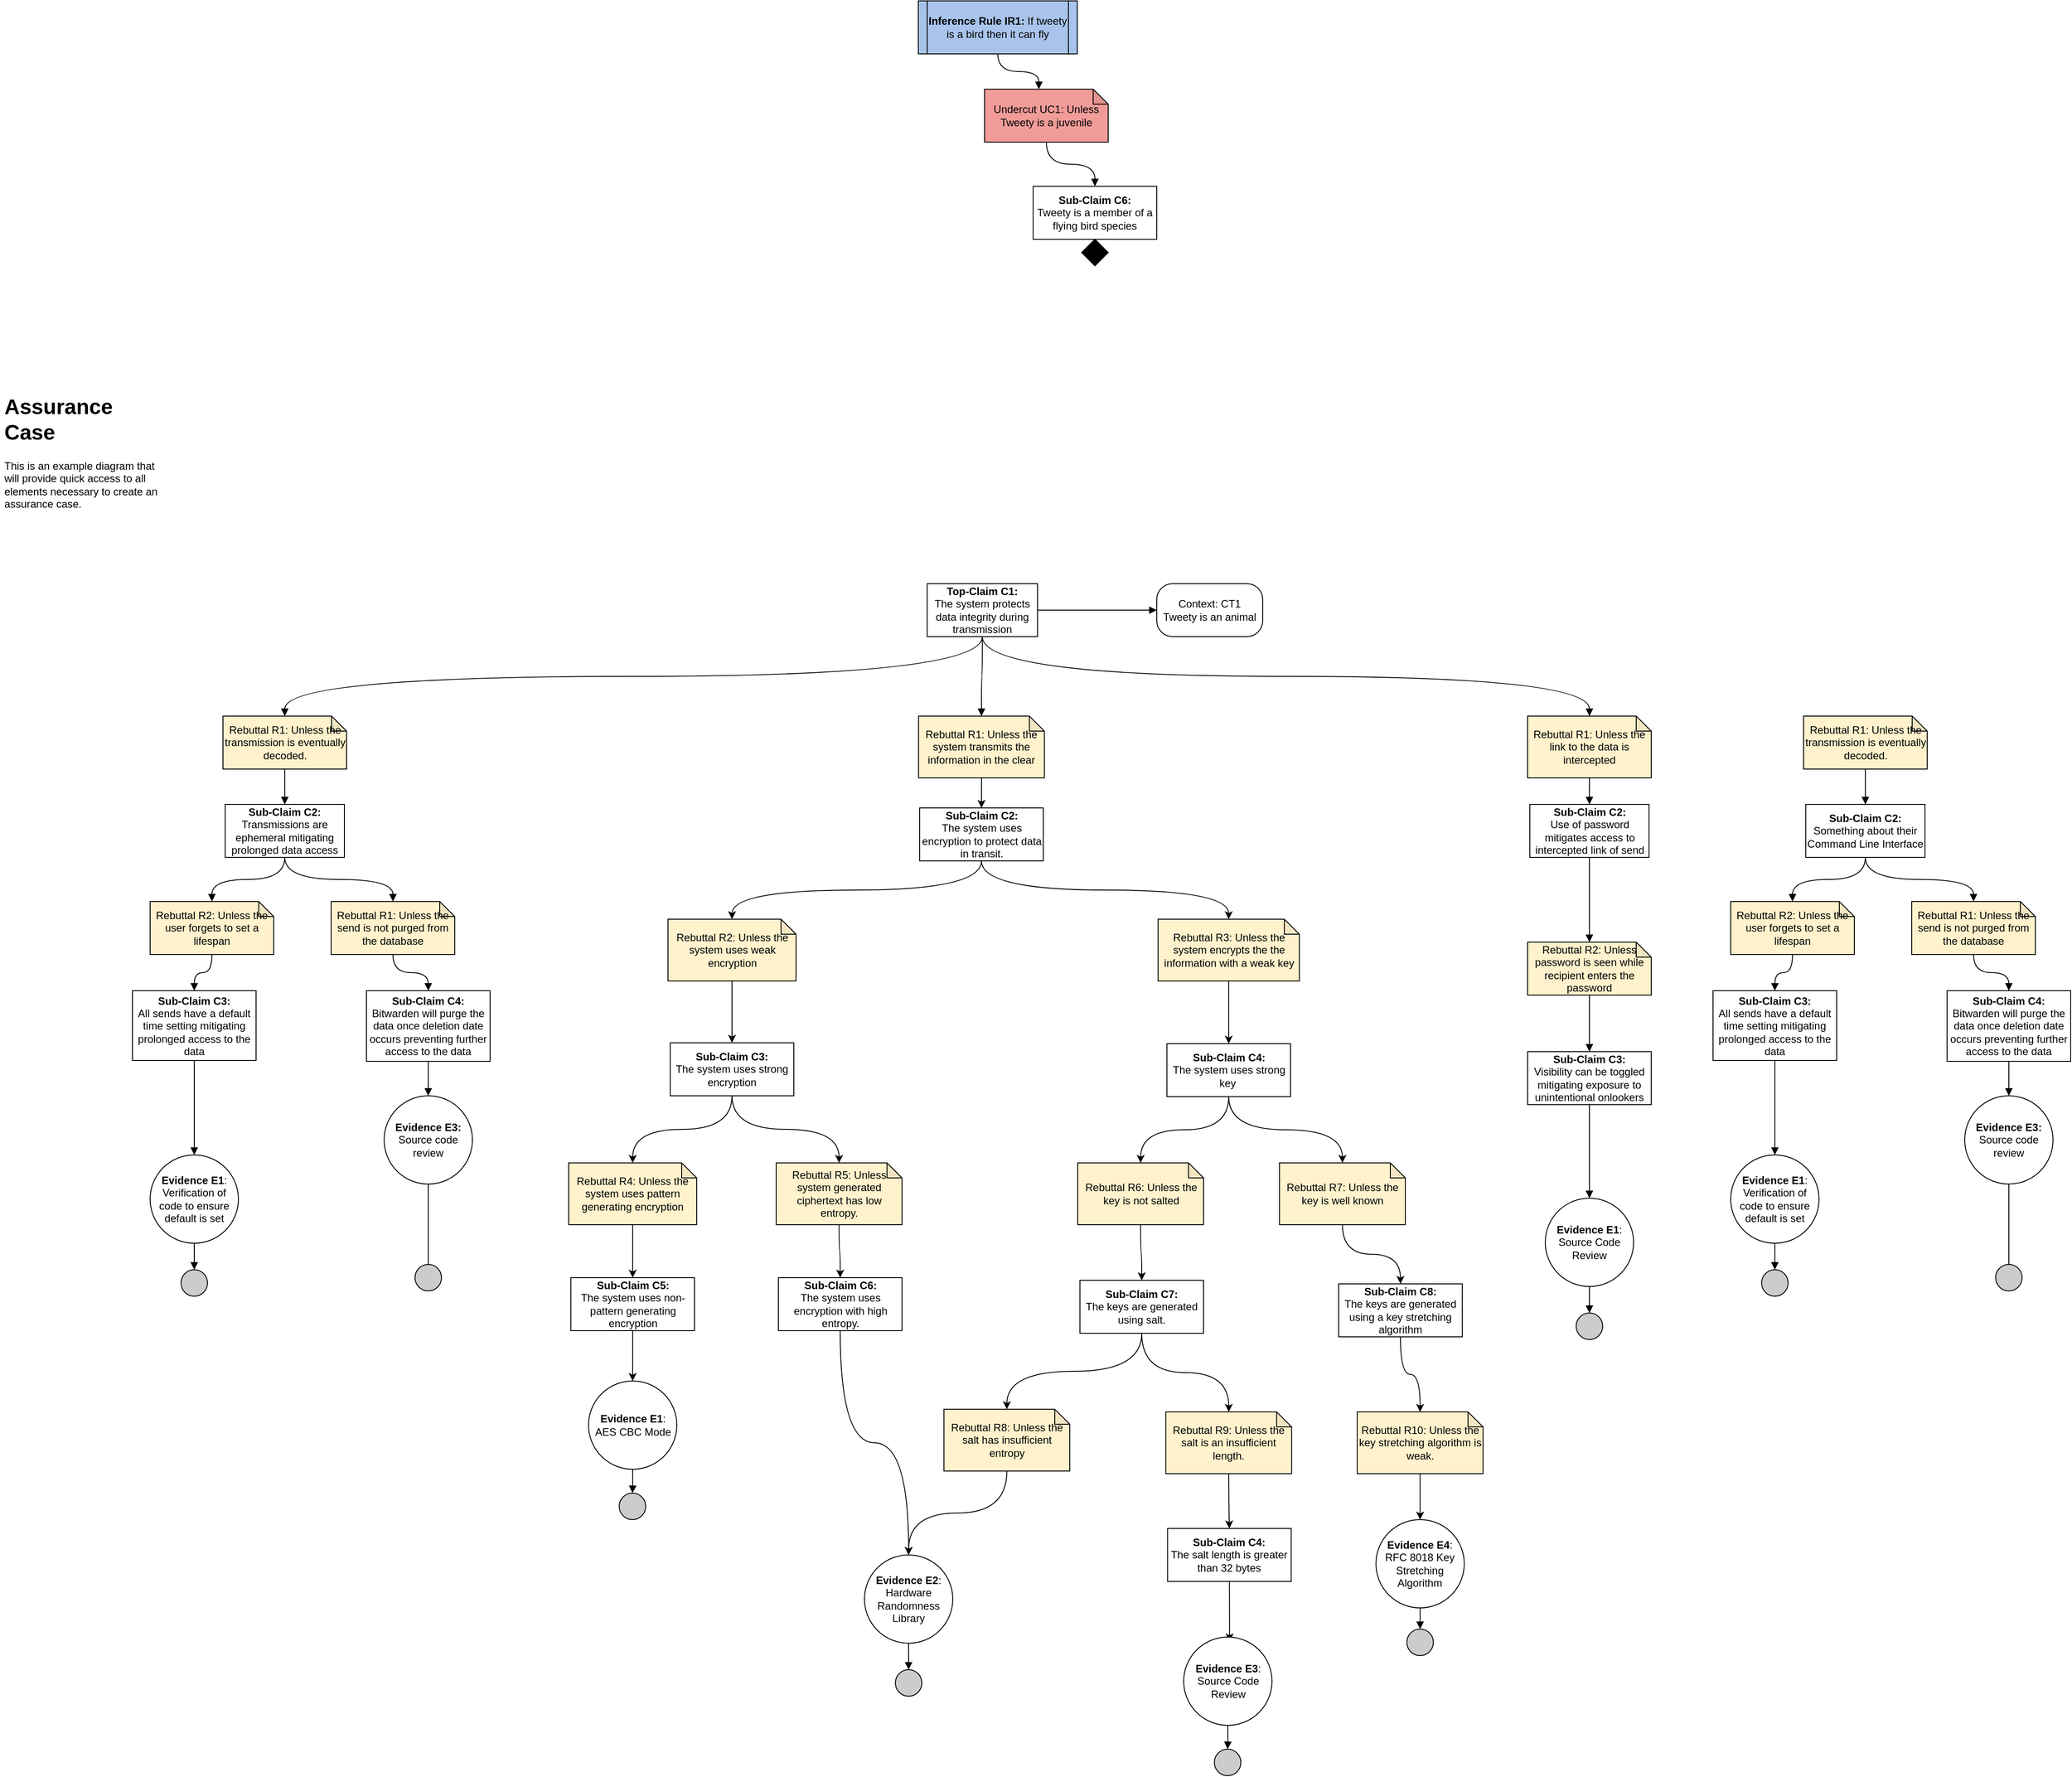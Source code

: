 <mxfile version="15.3.5" type="device"><diagram id="2RAkf9iS2bYrb-5zrusB" name="Page-1"><mxGraphModel dx="2031" dy="2189" grid="1" gridSize="10" guides="1" tooltips="1" connect="1" arrows="1" fold="1" page="1" pageScale="1" pageWidth="850" pageHeight="1100" math="0" shadow="0"><root><mxCell id="0"/><mxCell id="1" parent="0"/><mxCell id="EpLoNu7SxfJ4iQwhgqlz-1" value="&lt;h1&gt;Assurance Case&lt;/h1&gt;&lt;p&gt;This is an example diagram that will provide quick access to all elements necessary to create an assurance case.&lt;/p&gt;" style="text;html=1;strokeColor=none;fillColor=none;spacing=5;spacingTop=-20;whiteSpace=wrap;overflow=hidden;rounded=0;" parent="1" vertex="1"><mxGeometry x="20" y="-160" width="190" height="150" as="geometry"/></mxCell><mxCell id="EpLoNu7SxfJ4iQwhgqlz-4" style="edgeStyle=orthogonalEdgeStyle;rounded=0;orthogonalLoop=1;jettySize=auto;html=1;exitX=1;exitY=0.5;exitDx=0;exitDy=0;entryX=0;entryY=0.5;entryDx=0;entryDy=0;endArrow=block;endFill=1;" parent="1" source="EpLoNu7SxfJ4iQwhgqlz-2" target="EpLoNu7SxfJ4iQwhgqlz-3" edge="1"><mxGeometry relative="1" as="geometry"/></mxCell><mxCell id="EpLoNu7SxfJ4iQwhgqlz-6" value="" style="edgeStyle=orthogonalEdgeStyle;rounded=0;orthogonalLoop=1;jettySize=auto;html=1;endArrow=block;endFill=1;curved=1;entryX=0.5;entryY=0;entryDx=0;entryDy=0;entryPerimeter=0;" parent="1" source="EpLoNu7SxfJ4iQwhgqlz-2" target="cIFYcqentZwQc5G4WL5k-61" edge="1"><mxGeometry relative="1" as="geometry"><mxPoint x="1132.5" y="200" as="targetPoint"/></mxGeometry></mxCell><mxCell id="EpLoNu7SxfJ4iQwhgqlz-2" value="&lt;b&gt;Top-Claim C1:&lt;br&gt;&lt;/b&gt;The system protects data integrity during transmission" style="rounded=0;whiteSpace=wrap;html=1;" parent="1" vertex="1"><mxGeometry x="1070" y="60" width="125" height="60" as="geometry"/></mxCell><mxCell id="EpLoNu7SxfJ4iQwhgqlz-3" value="Context: CT1&lt;br&gt;Tweety is an animal" style="rounded=1;whiteSpace=wrap;html=1;arcSize=30;" parent="1" vertex="1"><mxGeometry x="1330" y="60" width="120" height="60" as="geometry"/></mxCell><mxCell id="EpLoNu7SxfJ4iQwhgqlz-39" style="edgeStyle=orthogonalEdgeStyle;curved=1;rounded=0;orthogonalLoop=1;jettySize=auto;html=1;entryX=0;entryY=0;entryDx=61.5;entryDy=0;entryPerimeter=0;endArrow=block;endFill=1;" parent="1" source="EpLoNu7SxfJ4iQwhgqlz-36" target="EpLoNu7SxfJ4iQwhgqlz-38" edge="1"><mxGeometry relative="1" as="geometry"/></mxCell><mxCell id="EpLoNu7SxfJ4iQwhgqlz-36" value="&lt;b&gt;Inference Rule IR1:&lt;/b&gt; If tweety is a bird then it can fly" style="shape=process;whiteSpace=wrap;html=1;backgroundOutline=1;fillColor=#A9C4EB;size=0.056;" parent="1" vertex="1"><mxGeometry x="1060" y="-600" width="180" height="60" as="geometry"/></mxCell><mxCell id="EpLoNu7SxfJ4iQwhgqlz-41" style="edgeStyle=orthogonalEdgeStyle;curved=1;rounded=0;orthogonalLoop=1;jettySize=auto;html=1;endArrow=block;endFill=1;" parent="1" source="EpLoNu7SxfJ4iQwhgqlz-38" target="EpLoNu7SxfJ4iQwhgqlz-40" edge="1"><mxGeometry relative="1" as="geometry"/></mxCell><mxCell id="EpLoNu7SxfJ4iQwhgqlz-38" value="Undercut UC1: Unless Tweety is a juvenile" style="shape=note;whiteSpace=wrap;html=1;backgroundOutline=1;darkOpacity=0.05;size=17;fillColor=#F19C99;" parent="1" vertex="1"><mxGeometry x="1135" y="-500" width="140" height="60" as="geometry"/></mxCell><mxCell id="EpLoNu7SxfJ4iQwhgqlz-40" value="&lt;b&gt;Sub-Claim C6:&lt;br&gt;&lt;/b&gt;Tweety is a member of a flying bird species" style="rounded=0;whiteSpace=wrap;html=1;" parent="1" vertex="1"><mxGeometry x="1190" y="-390" width="140" height="60" as="geometry"/></mxCell><mxCell id="EpLoNu7SxfJ4iQwhgqlz-42" value="" style="rhombus;whiteSpace=wrap;html=1;fillColor=#000000;" parent="1" vertex="1"><mxGeometry x="1245" y="-330" width="30" height="30" as="geometry"/></mxCell><mxCell id="cIFYcqentZwQc5G4WL5k-1" style="edgeStyle=orthogonalEdgeStyle;curved=1;rounded=0;orthogonalLoop=1;jettySize=auto;html=1;endArrow=block;endFill=1;" edge="1" parent="1" source="cIFYcqentZwQc5G4WL5k-2" target="cIFYcqentZwQc5G4WL5k-5"><mxGeometry relative="1" as="geometry"/></mxCell><mxCell id="cIFYcqentZwQc5G4WL5k-2" value="Rebuttal R1: Unless the transmission is eventually decoded." style="shape=note;whiteSpace=wrap;html=1;backgroundOutline=1;darkOpacity=0.05;size=17;fillColor=#FFF2CC;" vertex="1" parent="1"><mxGeometry x="272.5" y="210" width="140" height="60" as="geometry"/></mxCell><mxCell id="cIFYcqentZwQc5G4WL5k-3" style="edgeStyle=orthogonalEdgeStyle;curved=1;rounded=0;orthogonalLoop=1;jettySize=auto;html=1;exitX=0.5;exitY=1;exitDx=0;exitDy=0;entryX=0.5;entryY=0;entryDx=0;entryDy=0;entryPerimeter=0;endArrow=block;endFill=1;" edge="1" parent="1" source="cIFYcqentZwQc5G4WL5k-5" target="cIFYcqentZwQc5G4WL5k-7"><mxGeometry relative="1" as="geometry"/></mxCell><mxCell id="cIFYcqentZwQc5G4WL5k-4" style="edgeStyle=orthogonalEdgeStyle;curved=1;rounded=0;orthogonalLoop=1;jettySize=auto;html=1;exitX=0.5;exitY=1;exitDx=0;exitDy=0;entryX=0.5;entryY=0;entryDx=0;entryDy=0;entryPerimeter=0;endArrow=block;endFill=1;" edge="1" parent="1" source="cIFYcqentZwQc5G4WL5k-5" target="cIFYcqentZwQc5G4WL5k-9"><mxGeometry relative="1" as="geometry"/></mxCell><mxCell id="cIFYcqentZwQc5G4WL5k-5" value="&lt;b&gt;Sub-Claim C2:&lt;br&gt;&lt;/b&gt;Transmissions are ephemeral mitigating prolonged data access" style="rounded=0;whiteSpace=wrap;html=1;" vertex="1" parent="1"><mxGeometry x="275" y="310" width="135" height="60" as="geometry"/></mxCell><mxCell id="cIFYcqentZwQc5G4WL5k-6" style="edgeStyle=orthogonalEdgeStyle;curved=1;rounded=0;orthogonalLoop=1;jettySize=auto;html=1;exitX=0.5;exitY=1;exitDx=0;exitDy=0;exitPerimeter=0;entryX=0.5;entryY=0;entryDx=0;entryDy=0;endArrow=block;endFill=1;" edge="1" parent="1" source="cIFYcqentZwQc5G4WL5k-7" target="cIFYcqentZwQc5G4WL5k-12"><mxGeometry relative="1" as="geometry"/></mxCell><mxCell id="cIFYcqentZwQc5G4WL5k-7" value="Rebuttal R2: Unless the user forgets to set a lifespan" style="shape=note;whiteSpace=wrap;html=1;backgroundOutline=1;darkOpacity=0.05;size=17;fillColor=#FFF2CC;" vertex="1" parent="1"><mxGeometry x="190" y="420" width="140" height="60" as="geometry"/></mxCell><mxCell id="cIFYcqentZwQc5G4WL5k-8" style="edgeStyle=orthogonalEdgeStyle;curved=1;rounded=0;orthogonalLoop=1;jettySize=auto;html=1;endArrow=block;endFill=1;" edge="1" parent="1" source="cIFYcqentZwQc5G4WL5k-9" target="cIFYcqentZwQc5G4WL5k-14"><mxGeometry relative="1" as="geometry"/></mxCell><mxCell id="cIFYcqentZwQc5G4WL5k-9" value="Rebuttal R1: Unless the send is not purged from the database" style="shape=note;whiteSpace=wrap;html=1;backgroundOutline=1;darkOpacity=0.05;size=17;fillColor=#FFF2CC;" vertex="1" parent="1"><mxGeometry x="395" y="420" width="140" height="60" as="geometry"/></mxCell><mxCell id="cIFYcqentZwQc5G4WL5k-10" style="edgeStyle=orthogonalEdgeStyle;curved=1;rounded=0;orthogonalLoop=1;jettySize=auto;html=1;exitX=0.5;exitY=1;exitDx=0;exitDy=0;entryX=0.5;entryY=0;entryDx=0;entryDy=0;endArrow=block;endFill=1;" edge="1" parent="1" source="cIFYcqentZwQc5G4WL5k-12" target="cIFYcqentZwQc5G4WL5k-16"><mxGeometry relative="1" as="geometry"/></mxCell><mxCell id="cIFYcqentZwQc5G4WL5k-12" value="&lt;b&gt;Sub-Claim C3:&lt;br&gt;&lt;/b&gt;All sends have a default time setting mitigating prolonged access to the data" style="rounded=0;whiteSpace=wrap;html=1;" vertex="1" parent="1"><mxGeometry x="170" y="521" width="140" height="79" as="geometry"/></mxCell><mxCell id="cIFYcqentZwQc5G4WL5k-13" style="edgeStyle=orthogonalEdgeStyle;curved=1;rounded=0;orthogonalLoop=1;jettySize=auto;html=1;entryX=0.5;entryY=0;entryDx=0;entryDy=0;endArrow=block;endFill=1;" edge="1" parent="1" source="cIFYcqentZwQc5G4WL5k-14" target="cIFYcqentZwQc5G4WL5k-22"><mxGeometry relative="1" as="geometry"/></mxCell><mxCell id="cIFYcqentZwQc5G4WL5k-14" value="&lt;b&gt;Sub-Claim C4:&lt;br&gt;&lt;/b&gt;Bitwarden will purge the data once deletion date occurs preventing further access to the data" style="rounded=0;whiteSpace=wrap;html=1;" vertex="1" parent="1"><mxGeometry x="435" y="521" width="140" height="80" as="geometry"/></mxCell><mxCell id="cIFYcqentZwQc5G4WL5k-15" style="edgeStyle=orthogonalEdgeStyle;curved=1;rounded=0;orthogonalLoop=1;jettySize=auto;html=1;entryX=0.5;entryY=0;entryDx=0;entryDy=0;endArrow=block;endFill=1;" edge="1" parent="1" source="cIFYcqentZwQc5G4WL5k-16" target="cIFYcqentZwQc5G4WL5k-19"><mxGeometry relative="1" as="geometry"/></mxCell><mxCell id="cIFYcqentZwQc5G4WL5k-16" value="&lt;b&gt;Evidence E1&lt;/b&gt;:&lt;br&gt;Verification of code to ensure default is set" style="ellipse;whiteSpace=wrap;html=1;aspect=fixed;fillColor=#ffffff;rounded=0;" vertex="1" parent="1"><mxGeometry x="190" y="707" width="100" height="100" as="geometry"/></mxCell><mxCell id="cIFYcqentZwQc5G4WL5k-19" value="" style="ellipse;whiteSpace=wrap;html=1;aspect=fixed;fillColor=#CCCCCC;" vertex="1" parent="1"><mxGeometry x="225" y="837" width="30" height="30" as="geometry"/></mxCell><mxCell id="cIFYcqentZwQc5G4WL5k-21" style="edgeStyle=orthogonalEdgeStyle;curved=1;rounded=0;orthogonalLoop=1;jettySize=auto;html=1;endArrow=block;endFill=1;" edge="1" parent="1" source="cIFYcqentZwQc5G4WL5k-22"><mxGeometry relative="1" as="geometry"><mxPoint x="505" y="841" as="targetPoint"/></mxGeometry></mxCell><mxCell id="cIFYcqentZwQc5G4WL5k-22" value="&lt;b&gt;Evidence E3:&lt;/b&gt;&lt;br&gt;Source code review" style="ellipse;whiteSpace=wrap;html=1;aspect=fixed;fillColor=#ffffff;rounded=0;" vertex="1" parent="1"><mxGeometry x="455" y="640" width="100" height="100" as="geometry"/></mxCell><mxCell id="cIFYcqentZwQc5G4WL5k-30" style="edgeStyle=orthogonalEdgeStyle;curved=1;rounded=0;orthogonalLoop=1;jettySize=auto;html=1;endArrow=block;endFill=1;" edge="1" parent="1" source="cIFYcqentZwQc5G4WL5k-31" target="cIFYcqentZwQc5G4WL5k-34"><mxGeometry relative="1" as="geometry"/></mxCell><mxCell id="cIFYcqentZwQc5G4WL5k-31" value="Rebuttal R1: Unless the link to the data is intercepted" style="shape=note;whiteSpace=wrap;html=1;backgroundOutline=1;darkOpacity=0.05;size=17;fillColor=#FFF2CC;" vertex="1" parent="1"><mxGeometry x="1750" y="210" width="140" height="70" as="geometry"/></mxCell><mxCell id="cIFYcqentZwQc5G4WL5k-32" style="edgeStyle=orthogonalEdgeStyle;curved=1;rounded=0;orthogonalLoop=1;jettySize=auto;html=1;exitX=0.5;exitY=1;exitDx=0;exitDy=0;entryX=0.5;entryY=0;entryDx=0;entryDy=0;entryPerimeter=0;endArrow=block;endFill=1;" edge="1" parent="1" source="cIFYcqentZwQc5G4WL5k-34" target="cIFYcqentZwQc5G4WL5k-36"><mxGeometry relative="1" as="geometry"/></mxCell><mxCell id="cIFYcqentZwQc5G4WL5k-34" value="&lt;b&gt;Sub-Claim C2:&lt;br&gt;&lt;/b&gt;Use of password mitigates access to intercepted link of send" style="rounded=0;whiteSpace=wrap;html=1;" vertex="1" parent="1"><mxGeometry x="1752.5" y="310" width="135" height="60" as="geometry"/></mxCell><mxCell id="cIFYcqentZwQc5G4WL5k-35" style="edgeStyle=orthogonalEdgeStyle;curved=1;rounded=0;orthogonalLoop=1;jettySize=auto;html=1;exitX=0.5;exitY=1;exitDx=0;exitDy=0;exitPerimeter=0;entryX=0.5;entryY=0;entryDx=0;entryDy=0;endArrow=block;endFill=1;" edge="1" parent="1" source="cIFYcqentZwQc5G4WL5k-36" target="cIFYcqentZwQc5G4WL5k-41"><mxGeometry relative="1" as="geometry"/></mxCell><mxCell id="cIFYcqentZwQc5G4WL5k-36" value="Rebuttal R2: Unless password is seen while recipient enters the password" style="shape=note;whiteSpace=wrap;html=1;backgroundOutline=1;darkOpacity=0.05;size=17;fillColor=#FFF2CC;" vertex="1" parent="1"><mxGeometry x="1750" y="466" width="140" height="60" as="geometry"/></mxCell><mxCell id="cIFYcqentZwQc5G4WL5k-39" style="edgeStyle=orthogonalEdgeStyle;curved=1;rounded=0;orthogonalLoop=1;jettySize=auto;html=1;exitX=0.5;exitY=1;exitDx=0;exitDy=0;endArrow=block;endFill=1;entryX=0.5;entryY=0;entryDx=0;entryDy=0;" edge="1" parent="1" source="cIFYcqentZwQc5G4WL5k-41" target="cIFYcqentZwQc5G4WL5k-45"><mxGeometry relative="1" as="geometry"><mxPoint x="1805" y="736" as="targetPoint"/></mxGeometry></mxCell><mxCell id="cIFYcqentZwQc5G4WL5k-41" value="&lt;b&gt;Sub-Claim C3:&lt;br&gt;&lt;/b&gt;Visibility can be toggled mitigating exposure to unintentional onlookers" style="rounded=0;whiteSpace=wrap;html=1;" vertex="1" parent="1"><mxGeometry x="1750" y="590" width="140" height="60" as="geometry"/></mxCell><mxCell id="cIFYcqentZwQc5G4WL5k-44" style="edgeStyle=orthogonalEdgeStyle;curved=1;rounded=0;orthogonalLoop=1;jettySize=auto;html=1;entryX=0.5;entryY=0;entryDx=0;entryDy=0;endArrow=block;endFill=1;" edge="1" parent="1" source="cIFYcqentZwQc5G4WL5k-45" target="cIFYcqentZwQc5G4WL5k-48"><mxGeometry relative="1" as="geometry"/></mxCell><mxCell id="cIFYcqentZwQc5G4WL5k-45" value="&lt;b&gt;Evidence E1&lt;/b&gt;:&lt;br&gt;Source Code Review" style="ellipse;whiteSpace=wrap;html=1;aspect=fixed;fillColor=#ffffff;rounded=0;" vertex="1" parent="1"><mxGeometry x="1770" y="756" width="100" height="100" as="geometry"/></mxCell><mxCell id="cIFYcqentZwQc5G4WL5k-48" value="" style="ellipse;whiteSpace=wrap;html=1;aspect=fixed;fillColor=#CCCCCC;" vertex="1" parent="1"><mxGeometry x="1805" y="886" width="30" height="30" as="geometry"/></mxCell><mxCell id="cIFYcqentZwQc5G4WL5k-60" style="edgeStyle=orthogonalEdgeStyle;curved=1;rounded=0;orthogonalLoop=1;jettySize=auto;html=1;" edge="1" parent="1" source="cIFYcqentZwQc5G4WL5k-61" target="cIFYcqentZwQc5G4WL5k-71"><mxGeometry relative="1" as="geometry"/></mxCell><mxCell id="cIFYcqentZwQc5G4WL5k-61" value="Rebuttal R1: Unless the system transmits the information in the clear" style="shape=note;whiteSpace=wrap;html=1;backgroundOutline=1;darkOpacity=0.05;size=17;fillColor=#FFF2CC;" vertex="1" parent="1"><mxGeometry x="1060.25" y="210" width="142.5" height="70" as="geometry"/></mxCell><mxCell id="cIFYcqentZwQc5G4WL5k-62" style="edgeStyle=orthogonalEdgeStyle;curved=1;rounded=0;orthogonalLoop=1;jettySize=auto;html=1;" edge="1" parent="1" source="cIFYcqentZwQc5G4WL5k-64" target="cIFYcqentZwQc5G4WL5k-84"><mxGeometry relative="1" as="geometry"/></mxCell><mxCell id="cIFYcqentZwQc5G4WL5k-63" style="edgeStyle=orthogonalEdgeStyle;curved=1;rounded=0;orthogonalLoop=1;jettySize=auto;html=1;entryX=0.5;entryY=0;entryDx=0;entryDy=0;entryPerimeter=0;" edge="1" parent="1" source="cIFYcqentZwQc5G4WL5k-64" target="cIFYcqentZwQc5G4WL5k-86"><mxGeometry relative="1" as="geometry"/></mxCell><mxCell id="cIFYcqentZwQc5G4WL5k-64" value="&lt;b&gt;Sub-Claim C4:&lt;br&gt;&lt;/b&gt;The system uses strong key&amp;nbsp;" style="rounded=0;whiteSpace=wrap;html=1;" vertex="1" parent="1"><mxGeometry x="1341.5" y="581" width="140" height="60" as="geometry"/></mxCell><mxCell id="cIFYcqentZwQc5G4WL5k-65" style="edgeStyle=orthogonalEdgeStyle;curved=1;rounded=0;orthogonalLoop=1;jettySize=auto;html=1;" edge="1" parent="1" source="cIFYcqentZwQc5G4WL5k-66" target="cIFYcqentZwQc5G4WL5k-68"><mxGeometry relative="1" as="geometry"/></mxCell><mxCell id="cIFYcqentZwQc5G4WL5k-66" value="Rebuttal R5: Unless system generated ciphertext has low entropy." style="shape=note;whiteSpace=wrap;html=1;backgroundOutline=1;darkOpacity=0.05;size=17;fillColor=#FFF2CC;" vertex="1" parent="1"><mxGeometry x="899" y="716" width="142.5" height="70" as="geometry"/></mxCell><mxCell id="cIFYcqentZwQc5G4WL5k-67" style="edgeStyle=orthogonalEdgeStyle;curved=1;rounded=0;orthogonalLoop=1;jettySize=auto;html=1;" edge="1" parent="1" source="cIFYcqentZwQc5G4WL5k-68" target="cIFYcqentZwQc5G4WL5k-101"><mxGeometry relative="1" as="geometry"/></mxCell><mxCell id="cIFYcqentZwQc5G4WL5k-68" value="&lt;b&gt;Sub-Claim C6:&lt;br&gt;&lt;/b&gt;The system uses encryption with high entropy." style="rounded=0;whiteSpace=wrap;html=1;" vertex="1" parent="1"><mxGeometry x="901.5" y="846" width="140" height="60" as="geometry"/></mxCell><mxCell id="cIFYcqentZwQc5G4WL5k-69" style="edgeStyle=orthogonalEdgeStyle;curved=1;rounded=0;orthogonalLoop=1;jettySize=auto;html=1;entryX=0.5;entryY=0;entryDx=0;entryDy=0;entryPerimeter=0;exitX=0.5;exitY=1;exitDx=0;exitDy=0;" edge="1" parent="1" source="cIFYcqentZwQc5G4WL5k-71" target="cIFYcqentZwQc5G4WL5k-75"><mxGeometry relative="1" as="geometry"><mxPoint x="1169" y="430" as="targetPoint"/></mxGeometry></mxCell><mxCell id="cIFYcqentZwQc5G4WL5k-70" style="edgeStyle=orthogonalEdgeStyle;curved=1;rounded=0;orthogonalLoop=1;jettySize=auto;html=1;exitX=0.5;exitY=1;exitDx=0;exitDy=0;" edge="1" parent="1" source="cIFYcqentZwQc5G4WL5k-71" target="cIFYcqentZwQc5G4WL5k-73"><mxGeometry relative="1" as="geometry"/></mxCell><mxCell id="cIFYcqentZwQc5G4WL5k-71" value="&lt;b&gt;Sub-Claim C2:&lt;br&gt;&lt;/b&gt;The system uses encryption to protect data in transit." style="rounded=0;whiteSpace=wrap;html=1;" vertex="1" parent="1"><mxGeometry x="1061.5" y="314" width="140" height="60" as="geometry"/></mxCell><mxCell id="cIFYcqentZwQc5G4WL5k-72" style="edgeStyle=orthogonalEdgeStyle;curved=1;rounded=0;orthogonalLoop=1;jettySize=auto;html=1;entryX=0.5;entryY=0;entryDx=0;entryDy=0;" edge="1" parent="1" source="cIFYcqentZwQc5G4WL5k-73" target="cIFYcqentZwQc5G4WL5k-80"><mxGeometry relative="1" as="geometry"><mxPoint x="899" y="625" as="targetPoint"/></mxGeometry></mxCell><mxCell id="cIFYcqentZwQc5G4WL5k-73" value="Rebuttal R2: Unless the system uses weak encryption" style="shape=note;whiteSpace=wrap;html=1;backgroundOutline=1;darkOpacity=0.05;size=17;fillColor=#FFF2CC;" vertex="1" parent="1"><mxGeometry x="776.5" y="440" width="145" height="70" as="geometry"/></mxCell><mxCell id="cIFYcqentZwQc5G4WL5k-74" style="edgeStyle=orthogonalEdgeStyle;curved=1;rounded=0;orthogonalLoop=1;jettySize=auto;html=1;" edge="1" parent="1" source="cIFYcqentZwQc5G4WL5k-75" target="cIFYcqentZwQc5G4WL5k-64"><mxGeometry relative="1" as="geometry"/></mxCell><mxCell id="cIFYcqentZwQc5G4WL5k-75" value="Rebuttal R3: Unless the system encrypts the the information with a weak key" style="shape=note;whiteSpace=wrap;html=1;backgroundOutline=1;darkOpacity=0.05;size=17;fillColor=#FFF2CC;" vertex="1" parent="1"><mxGeometry x="1331.5" y="440" width="160" height="70" as="geometry"/></mxCell><mxCell id="cIFYcqentZwQc5G4WL5k-76" style="edgeStyle=orthogonalEdgeStyle;curved=1;rounded=0;orthogonalLoop=1;jettySize=auto;html=1;" edge="1" parent="1" source="cIFYcqentZwQc5G4WL5k-77" target="cIFYcqentZwQc5G4WL5k-82"><mxGeometry relative="1" as="geometry"/></mxCell><mxCell id="cIFYcqentZwQc5G4WL5k-77" value="Rebuttal R4: Unless the system uses pattern generating encryption" style="shape=note;whiteSpace=wrap;html=1;backgroundOutline=1;darkOpacity=0.05;size=17;fillColor=#FFF2CC;" vertex="1" parent="1"><mxGeometry x="664" y="716" width="145" height="70" as="geometry"/></mxCell><mxCell id="cIFYcqentZwQc5G4WL5k-78" style="edgeStyle=orthogonalEdgeStyle;curved=1;rounded=0;orthogonalLoop=1;jettySize=auto;html=1;exitX=0.5;exitY=1;exitDx=0;exitDy=0;" edge="1" parent="1" source="cIFYcqentZwQc5G4WL5k-80" target="cIFYcqentZwQc5G4WL5k-77"><mxGeometry relative="1" as="geometry"/></mxCell><mxCell id="cIFYcqentZwQc5G4WL5k-79" style="edgeStyle=orthogonalEdgeStyle;curved=1;rounded=0;orthogonalLoop=1;jettySize=auto;html=1;" edge="1" parent="1" source="cIFYcqentZwQc5G4WL5k-80" target="cIFYcqentZwQc5G4WL5k-66"><mxGeometry relative="1" as="geometry"/></mxCell><mxCell id="cIFYcqentZwQc5G4WL5k-80" value="&lt;b&gt;Sub-Claim C3:&lt;br&gt;&lt;/b&gt;The system uses strong encryption" style="rounded=0;whiteSpace=wrap;html=1;" vertex="1" parent="1"><mxGeometry x="779" y="580" width="140" height="60" as="geometry"/></mxCell><mxCell id="cIFYcqentZwQc5G4WL5k-81" style="edgeStyle=orthogonalEdgeStyle;curved=1;rounded=0;orthogonalLoop=1;jettySize=auto;html=1;entryX=0.5;entryY=0;entryDx=0;entryDy=0;" edge="1" parent="1" source="cIFYcqentZwQc5G4WL5k-82" target="cIFYcqentZwQc5G4WL5k-110"><mxGeometry relative="1" as="geometry"/></mxCell><mxCell id="cIFYcqentZwQc5G4WL5k-82" value="&lt;b&gt;Sub-Claim C5:&lt;br&gt;&lt;/b&gt;The system uses non-pattern generating encryption" style="rounded=0;whiteSpace=wrap;html=1;" vertex="1" parent="1"><mxGeometry x="666.5" y="846" width="140" height="60" as="geometry"/></mxCell><mxCell id="cIFYcqentZwQc5G4WL5k-83" style="edgeStyle=orthogonalEdgeStyle;curved=1;rounded=0;orthogonalLoop=1;jettySize=auto;html=1;entryX=0.5;entryY=0;entryDx=0;entryDy=0;" edge="1" parent="1" source="cIFYcqentZwQc5G4WL5k-84" target="cIFYcqentZwQc5G4WL5k-89"><mxGeometry relative="1" as="geometry"><mxPoint x="1332" y="834" as="targetPoint"/></mxGeometry></mxCell><mxCell id="cIFYcqentZwQc5G4WL5k-84" value="Rebuttal R6: Unless the key is not salted" style="shape=note;whiteSpace=wrap;html=1;backgroundOutline=1;darkOpacity=0.05;size=17;fillColor=#FFF2CC;" vertex="1" parent="1"><mxGeometry x="1240.5" y="716" width="142.5" height="70" as="geometry"/></mxCell><mxCell id="cIFYcqentZwQc5G4WL5k-85" style="edgeStyle=orthogonalEdgeStyle;curved=1;rounded=0;orthogonalLoop=1;jettySize=auto;html=1;entryX=0.5;entryY=0;entryDx=0;entryDy=0;exitX=0.5;exitY=1;exitDx=0;exitDy=0;exitPerimeter=0;" edge="1" parent="1" source="cIFYcqentZwQc5G4WL5k-86" target="cIFYcqentZwQc5G4WL5k-91"><mxGeometry relative="1" as="geometry"/></mxCell><mxCell id="cIFYcqentZwQc5G4WL5k-86" value="Rebuttal R7: Unless the key is well known" style="shape=note;whiteSpace=wrap;html=1;backgroundOutline=1;darkOpacity=0.05;size=17;fillColor=#FFF2CC;" vertex="1" parent="1"><mxGeometry x="1469" y="716" width="142.5" height="70" as="geometry"/></mxCell><mxCell id="cIFYcqentZwQc5G4WL5k-87" style="edgeStyle=orthogonalEdgeStyle;curved=1;rounded=0;orthogonalLoop=1;jettySize=auto;html=1;" edge="1" parent="1" source="cIFYcqentZwQc5G4WL5k-89" target="cIFYcqentZwQc5G4WL5k-95"><mxGeometry relative="1" as="geometry"/></mxCell><mxCell id="cIFYcqentZwQc5G4WL5k-88" style="edgeStyle=orthogonalEdgeStyle;curved=1;rounded=0;orthogonalLoop=1;jettySize=auto;html=1;exitX=0.5;exitY=1;exitDx=0;exitDy=0;" edge="1" parent="1" source="cIFYcqentZwQc5G4WL5k-89" target="cIFYcqentZwQc5G4WL5k-99"><mxGeometry relative="1" as="geometry"><mxPoint x="1329" y="970" as="sourcePoint"/></mxGeometry></mxCell><mxCell id="cIFYcqentZwQc5G4WL5k-89" value="&lt;b&gt;Sub-Claim C7:&lt;br&gt;&lt;/b&gt;The keys are generated using salt." style="rounded=0;whiteSpace=wrap;html=1;" vertex="1" parent="1"><mxGeometry x="1243" y="849" width="140" height="60" as="geometry"/></mxCell><mxCell id="cIFYcqentZwQc5G4WL5k-90" style="edgeStyle=orthogonalEdgeStyle;curved=1;rounded=0;orthogonalLoop=1;jettySize=auto;html=1;" edge="1" parent="1" source="cIFYcqentZwQc5G4WL5k-91" target="cIFYcqentZwQc5G4WL5k-93"><mxGeometry relative="1" as="geometry"/></mxCell><mxCell id="cIFYcqentZwQc5G4WL5k-91" value="&lt;b&gt;Sub-Claim C8:&lt;br&gt;&lt;/b&gt;The keys are generated using a key stretching algorithm" style="rounded=0;whiteSpace=wrap;html=1;" vertex="1" parent="1"><mxGeometry x="1536" y="853" width="140" height="60" as="geometry"/></mxCell><mxCell id="cIFYcqentZwQc5G4WL5k-92" style="edgeStyle=orthogonalEdgeStyle;curved=1;rounded=0;orthogonalLoop=1;jettySize=auto;html=1;" edge="1" parent="1" source="cIFYcqentZwQc5G4WL5k-93" target="cIFYcqentZwQc5G4WL5k-104"><mxGeometry relative="1" as="geometry"/></mxCell><mxCell id="cIFYcqentZwQc5G4WL5k-93" value="Rebuttal R10: Unless the key stretching algorithm is weak." style="shape=note;whiteSpace=wrap;html=1;backgroundOutline=1;darkOpacity=0.05;size=17;fillColor=#FFF2CC;" vertex="1" parent="1"><mxGeometry x="1557" y="998" width="142.5" height="70" as="geometry"/></mxCell><mxCell id="cIFYcqentZwQc5G4WL5k-94" style="edgeStyle=orthogonalEdgeStyle;curved=1;rounded=0;orthogonalLoop=1;jettySize=auto;html=1;entryX=0.5;entryY=0;entryDx=0;entryDy=0;" edge="1" parent="1" source="cIFYcqentZwQc5G4WL5k-95" target="cIFYcqentZwQc5G4WL5k-97"><mxGeometry relative="1" as="geometry"/></mxCell><mxCell id="cIFYcqentZwQc5G4WL5k-95" value="Rebuttal R9: Unless the salt is an insufficient length." style="shape=note;whiteSpace=wrap;html=1;backgroundOutline=1;darkOpacity=0.05;size=17;fillColor=#FFF2CC;" vertex="1" parent="1"><mxGeometry x="1340.25" y="998" width="142.5" height="70" as="geometry"/></mxCell><mxCell id="cIFYcqentZwQc5G4WL5k-96" style="edgeStyle=orthogonalEdgeStyle;curved=1;rounded=0;orthogonalLoop=1;jettySize=auto;html=1;entryX=0.52;entryY=0.05;entryDx=0;entryDy=0;entryPerimeter=0;" edge="1" parent="1" source="cIFYcqentZwQc5G4WL5k-97" target="cIFYcqentZwQc5G4WL5k-107"><mxGeometry relative="1" as="geometry"/></mxCell><mxCell id="cIFYcqentZwQc5G4WL5k-97" value="&lt;b&gt;Sub-Claim C4:&lt;br&gt;&lt;/b&gt;The salt length is greater than 32 bytes" style="rounded=0;whiteSpace=wrap;html=1;" vertex="1" parent="1"><mxGeometry x="1342.25" y="1130" width="140" height="60" as="geometry"/></mxCell><mxCell id="cIFYcqentZwQc5G4WL5k-98" style="edgeStyle=orthogonalEdgeStyle;curved=1;rounded=0;orthogonalLoop=1;jettySize=auto;html=1;" edge="1" parent="1" source="cIFYcqentZwQc5G4WL5k-99" target="cIFYcqentZwQc5G4WL5k-101"><mxGeometry relative="1" as="geometry"/></mxCell><mxCell id="cIFYcqentZwQc5G4WL5k-99" value="Rebuttal R8: Unless the salt has insufficient entropy" style="shape=note;whiteSpace=wrap;html=1;backgroundOutline=1;darkOpacity=0.05;size=17;fillColor=#FFF2CC;" vertex="1" parent="1"><mxGeometry x="1089" y="995" width="142.5" height="70" as="geometry"/></mxCell><mxCell id="cIFYcqentZwQc5G4WL5k-100" style="edgeStyle=orthogonalEdgeStyle;curved=1;rounded=0;orthogonalLoop=1;jettySize=auto;html=1;entryX=0.5;entryY=0;entryDx=0;entryDy=0;endArrow=block;endFill=1;" edge="1" parent="1" source="cIFYcqentZwQc5G4WL5k-101" target="cIFYcqentZwQc5G4WL5k-102"><mxGeometry relative="1" as="geometry"/></mxCell><mxCell id="cIFYcqentZwQc5G4WL5k-101" value="&lt;b&gt;Evidence E2&lt;/b&gt;:&lt;br&gt;Hardware Randomness Library" style="ellipse;whiteSpace=wrap;html=1;aspect=fixed;fillColor=#ffffff;rounded=0;" vertex="1" parent="1"><mxGeometry x="999" y="1160" width="100" height="100" as="geometry"/></mxCell><mxCell id="cIFYcqentZwQc5G4WL5k-102" value="" style="ellipse;whiteSpace=wrap;html=1;aspect=fixed;fillColor=#CCCCCC;" vertex="1" parent="1"><mxGeometry x="1034" y="1290" width="30" height="30" as="geometry"/></mxCell><mxCell id="cIFYcqentZwQc5G4WL5k-103" style="edgeStyle=orthogonalEdgeStyle;curved=1;rounded=0;orthogonalLoop=1;jettySize=auto;html=1;entryX=0.5;entryY=0;entryDx=0;entryDy=0;endArrow=block;endFill=1;" edge="1" parent="1" source="cIFYcqentZwQc5G4WL5k-104" target="cIFYcqentZwQc5G4WL5k-105"><mxGeometry relative="1" as="geometry"/></mxCell><mxCell id="cIFYcqentZwQc5G4WL5k-104" value="&lt;b&gt;Evidence E4&lt;/b&gt;:&lt;br&gt;RFC 8018 Key Stretching Algorithm" style="ellipse;whiteSpace=wrap;html=1;aspect=fixed;fillColor=#ffffff;rounded=0;" vertex="1" parent="1"><mxGeometry x="1578.25" y="1120" width="100" height="100" as="geometry"/></mxCell><mxCell id="cIFYcqentZwQc5G4WL5k-105" value="" style="ellipse;whiteSpace=wrap;html=1;aspect=fixed;fillColor=#CCCCCC;" vertex="1" parent="1"><mxGeometry x="1613.25" y="1244" width="30" height="30" as="geometry"/></mxCell><mxCell id="cIFYcqentZwQc5G4WL5k-106" style="edgeStyle=orthogonalEdgeStyle;curved=1;rounded=0;orthogonalLoop=1;jettySize=auto;html=1;entryX=0.5;entryY=0;entryDx=0;entryDy=0;endArrow=block;endFill=1;" edge="1" parent="1" source="cIFYcqentZwQc5G4WL5k-107" target="cIFYcqentZwQc5G4WL5k-108"><mxGeometry relative="1" as="geometry"/></mxCell><mxCell id="cIFYcqentZwQc5G4WL5k-107" value="&lt;b&gt;Evidence E3&lt;/b&gt;:&lt;br&gt;Source Code Review" style="ellipse;whiteSpace=wrap;html=1;aspect=fixed;fillColor=#ffffff;rounded=0;" vertex="1" parent="1"><mxGeometry x="1360.5" y="1253" width="100" height="100" as="geometry"/></mxCell><mxCell id="cIFYcqentZwQc5G4WL5k-108" value="" style="ellipse;whiteSpace=wrap;html=1;aspect=fixed;fillColor=#CCCCCC;" vertex="1" parent="1"><mxGeometry x="1395.25" y="1380" width="30" height="30" as="geometry"/></mxCell><mxCell id="cIFYcqentZwQc5G4WL5k-109" style="edgeStyle=orthogonalEdgeStyle;curved=1;rounded=0;orthogonalLoop=1;jettySize=auto;html=1;entryX=0.5;entryY=0;entryDx=0;entryDy=0;endArrow=block;endFill=1;" edge="1" parent="1" source="cIFYcqentZwQc5G4WL5k-110" target="cIFYcqentZwQc5G4WL5k-111"><mxGeometry relative="1" as="geometry"/></mxCell><mxCell id="cIFYcqentZwQc5G4WL5k-110" value="&lt;div&gt;&lt;b&gt;Evidence E1&lt;/b&gt;:&lt;/div&gt;AES CBC Mode" style="ellipse;whiteSpace=wrap;html=1;aspect=fixed;fillColor=#ffffff;rounded=0;" vertex="1" parent="1"><mxGeometry x="686.5" y="963" width="100" height="100" as="geometry"/></mxCell><mxCell id="cIFYcqentZwQc5G4WL5k-111" value="" style="ellipse;whiteSpace=wrap;html=1;aspect=fixed;fillColor=#CCCCCC;" vertex="1" parent="1"><mxGeometry x="721.25" y="1090" width="30" height="30" as="geometry"/></mxCell><mxCell id="cIFYcqentZwQc5G4WL5k-113" value="" style="ellipse;whiteSpace=wrap;html=1;aspect=fixed;fillColor=#CCCCCC;" vertex="1" parent="1"><mxGeometry x="490" y="831" width="30" height="30" as="geometry"/></mxCell><mxCell id="cIFYcqentZwQc5G4WL5k-114" value="" style="edgeStyle=orthogonalEdgeStyle;rounded=0;orthogonalLoop=1;jettySize=auto;html=1;endArrow=block;endFill=1;curved=1;entryX=0.5;entryY=0;entryDx=0;entryDy=0;entryPerimeter=0;exitX=0.5;exitY=1;exitDx=0;exitDy=0;" edge="1" parent="1" source="EpLoNu7SxfJ4iQwhgqlz-2" target="cIFYcqentZwQc5G4WL5k-2"><mxGeometry relative="1" as="geometry"><mxPoint x="1142.571" y="130" as="sourcePoint"/><mxPoint x="1141.5" y="220" as="targetPoint"/></mxGeometry></mxCell><mxCell id="cIFYcqentZwQc5G4WL5k-115" value="" style="edgeStyle=orthogonalEdgeStyle;rounded=0;orthogonalLoop=1;jettySize=auto;html=1;endArrow=block;endFill=1;curved=1;exitX=0.5;exitY=1;exitDx=0;exitDy=0;" edge="1" parent="1" source="EpLoNu7SxfJ4iQwhgqlz-2" target="cIFYcqentZwQc5G4WL5k-31"><mxGeometry relative="1" as="geometry"><mxPoint x="1142.5" y="130" as="sourcePoint"/><mxPoint x="352.5" y="220" as="targetPoint"/></mxGeometry></mxCell><mxCell id="cIFYcqentZwQc5G4WL5k-116" style="edgeStyle=orthogonalEdgeStyle;curved=1;rounded=0;orthogonalLoop=1;jettySize=auto;html=1;endArrow=block;endFill=1;" edge="1" parent="1" source="cIFYcqentZwQc5G4WL5k-117" target="cIFYcqentZwQc5G4WL5k-120"><mxGeometry relative="1" as="geometry"/></mxCell><mxCell id="cIFYcqentZwQc5G4WL5k-117" value="Rebuttal R1: Unless the transmission is eventually decoded." style="shape=note;whiteSpace=wrap;html=1;backgroundOutline=1;darkOpacity=0.05;size=17;fillColor=#FFF2CC;" vertex="1" parent="1"><mxGeometry x="2062.5" y="210" width="140" height="60" as="geometry"/></mxCell><mxCell id="cIFYcqentZwQc5G4WL5k-118" style="edgeStyle=orthogonalEdgeStyle;curved=1;rounded=0;orthogonalLoop=1;jettySize=auto;html=1;exitX=0.5;exitY=1;exitDx=0;exitDy=0;entryX=0.5;entryY=0;entryDx=0;entryDy=0;entryPerimeter=0;endArrow=block;endFill=1;" edge="1" parent="1" source="cIFYcqentZwQc5G4WL5k-120" target="cIFYcqentZwQc5G4WL5k-122"><mxGeometry relative="1" as="geometry"/></mxCell><mxCell id="cIFYcqentZwQc5G4WL5k-119" style="edgeStyle=orthogonalEdgeStyle;curved=1;rounded=0;orthogonalLoop=1;jettySize=auto;html=1;exitX=0.5;exitY=1;exitDx=0;exitDy=0;entryX=0.5;entryY=0;entryDx=0;entryDy=0;entryPerimeter=0;endArrow=block;endFill=1;" edge="1" parent="1" source="cIFYcqentZwQc5G4WL5k-120" target="cIFYcqentZwQc5G4WL5k-124"><mxGeometry relative="1" as="geometry"/></mxCell><mxCell id="cIFYcqentZwQc5G4WL5k-120" value="&lt;b&gt;Sub-Claim C2:&lt;br&gt;&lt;/b&gt;Something about their Command Line Interface" style="rounded=0;whiteSpace=wrap;html=1;" vertex="1" parent="1"><mxGeometry x="2065" y="310" width="135" height="60" as="geometry"/></mxCell><mxCell id="cIFYcqentZwQc5G4WL5k-121" style="edgeStyle=orthogonalEdgeStyle;curved=1;rounded=0;orthogonalLoop=1;jettySize=auto;html=1;exitX=0.5;exitY=1;exitDx=0;exitDy=0;exitPerimeter=0;entryX=0.5;entryY=0;entryDx=0;entryDy=0;endArrow=block;endFill=1;" edge="1" parent="1" source="cIFYcqentZwQc5G4WL5k-122" target="cIFYcqentZwQc5G4WL5k-126"><mxGeometry relative="1" as="geometry"/></mxCell><mxCell id="cIFYcqentZwQc5G4WL5k-122" value="Rebuttal R2: Unless the user forgets to set a lifespan" style="shape=note;whiteSpace=wrap;html=1;backgroundOutline=1;darkOpacity=0.05;size=17;fillColor=#FFF2CC;" vertex="1" parent="1"><mxGeometry x="1980" y="420" width="140" height="60" as="geometry"/></mxCell><mxCell id="cIFYcqentZwQc5G4WL5k-123" style="edgeStyle=orthogonalEdgeStyle;curved=1;rounded=0;orthogonalLoop=1;jettySize=auto;html=1;endArrow=block;endFill=1;" edge="1" parent="1" source="cIFYcqentZwQc5G4WL5k-124" target="cIFYcqentZwQc5G4WL5k-128"><mxGeometry relative="1" as="geometry"/></mxCell><mxCell id="cIFYcqentZwQc5G4WL5k-124" value="Rebuttal R1: Unless the send is not purged from the database" style="shape=note;whiteSpace=wrap;html=1;backgroundOutline=1;darkOpacity=0.05;size=17;fillColor=#FFF2CC;" vertex="1" parent="1"><mxGeometry x="2185" y="420" width="140" height="60" as="geometry"/></mxCell><mxCell id="cIFYcqentZwQc5G4WL5k-125" style="edgeStyle=orthogonalEdgeStyle;curved=1;rounded=0;orthogonalLoop=1;jettySize=auto;html=1;exitX=0.5;exitY=1;exitDx=0;exitDy=0;entryX=0.5;entryY=0;entryDx=0;entryDy=0;endArrow=block;endFill=1;" edge="1" parent="1" source="cIFYcqentZwQc5G4WL5k-126" target="cIFYcqentZwQc5G4WL5k-130"><mxGeometry relative="1" as="geometry"/></mxCell><mxCell id="cIFYcqentZwQc5G4WL5k-126" value="&lt;b&gt;Sub-Claim C3:&lt;br&gt;&lt;/b&gt;All sends have a default time setting mitigating prolonged access to the data" style="rounded=0;whiteSpace=wrap;html=1;" vertex="1" parent="1"><mxGeometry x="1960" y="521" width="140" height="79" as="geometry"/></mxCell><mxCell id="cIFYcqentZwQc5G4WL5k-127" style="edgeStyle=orthogonalEdgeStyle;curved=1;rounded=0;orthogonalLoop=1;jettySize=auto;html=1;entryX=0.5;entryY=0;entryDx=0;entryDy=0;endArrow=block;endFill=1;" edge="1" parent="1" source="cIFYcqentZwQc5G4WL5k-128" target="cIFYcqentZwQc5G4WL5k-133"><mxGeometry relative="1" as="geometry"/></mxCell><mxCell id="cIFYcqentZwQc5G4WL5k-128" value="&lt;b&gt;Sub-Claim C4:&lt;br&gt;&lt;/b&gt;Bitwarden will purge the data once deletion date occurs preventing further access to the data" style="rounded=0;whiteSpace=wrap;html=1;" vertex="1" parent="1"><mxGeometry x="2225" y="521" width="140" height="80" as="geometry"/></mxCell><mxCell id="cIFYcqentZwQc5G4WL5k-129" style="edgeStyle=orthogonalEdgeStyle;curved=1;rounded=0;orthogonalLoop=1;jettySize=auto;html=1;entryX=0.5;entryY=0;entryDx=0;entryDy=0;endArrow=block;endFill=1;" edge="1" parent="1" source="cIFYcqentZwQc5G4WL5k-130" target="cIFYcqentZwQc5G4WL5k-131"><mxGeometry relative="1" as="geometry"/></mxCell><mxCell id="cIFYcqentZwQc5G4WL5k-130" value="&lt;b&gt;Evidence E1&lt;/b&gt;:&lt;br&gt;Verification of code to ensure default is set" style="ellipse;whiteSpace=wrap;html=1;aspect=fixed;fillColor=#ffffff;rounded=0;" vertex="1" parent="1"><mxGeometry x="1980" y="707" width="100" height="100" as="geometry"/></mxCell><mxCell id="cIFYcqentZwQc5G4WL5k-131" value="" style="ellipse;whiteSpace=wrap;html=1;aspect=fixed;fillColor=#CCCCCC;" vertex="1" parent="1"><mxGeometry x="2015" y="837" width="30" height="30" as="geometry"/></mxCell><mxCell id="cIFYcqentZwQc5G4WL5k-132" style="edgeStyle=orthogonalEdgeStyle;curved=1;rounded=0;orthogonalLoop=1;jettySize=auto;html=1;endArrow=block;endFill=1;" edge="1" parent="1" source="cIFYcqentZwQc5G4WL5k-133"><mxGeometry relative="1" as="geometry"><mxPoint x="2295" y="841" as="targetPoint"/></mxGeometry></mxCell><mxCell id="cIFYcqentZwQc5G4WL5k-133" value="&lt;b&gt;Evidence E3:&lt;/b&gt;&lt;br&gt;Source code review" style="ellipse;whiteSpace=wrap;html=1;aspect=fixed;fillColor=#ffffff;rounded=0;" vertex="1" parent="1"><mxGeometry x="2245" y="640" width="100" height="100" as="geometry"/></mxCell><mxCell id="cIFYcqentZwQc5G4WL5k-134" value="" style="ellipse;whiteSpace=wrap;html=1;aspect=fixed;fillColor=#CCCCCC;" vertex="1" parent="1"><mxGeometry x="2280" y="831" width="30" height="30" as="geometry"/></mxCell></root></mxGraphModel></diagram></mxfile>